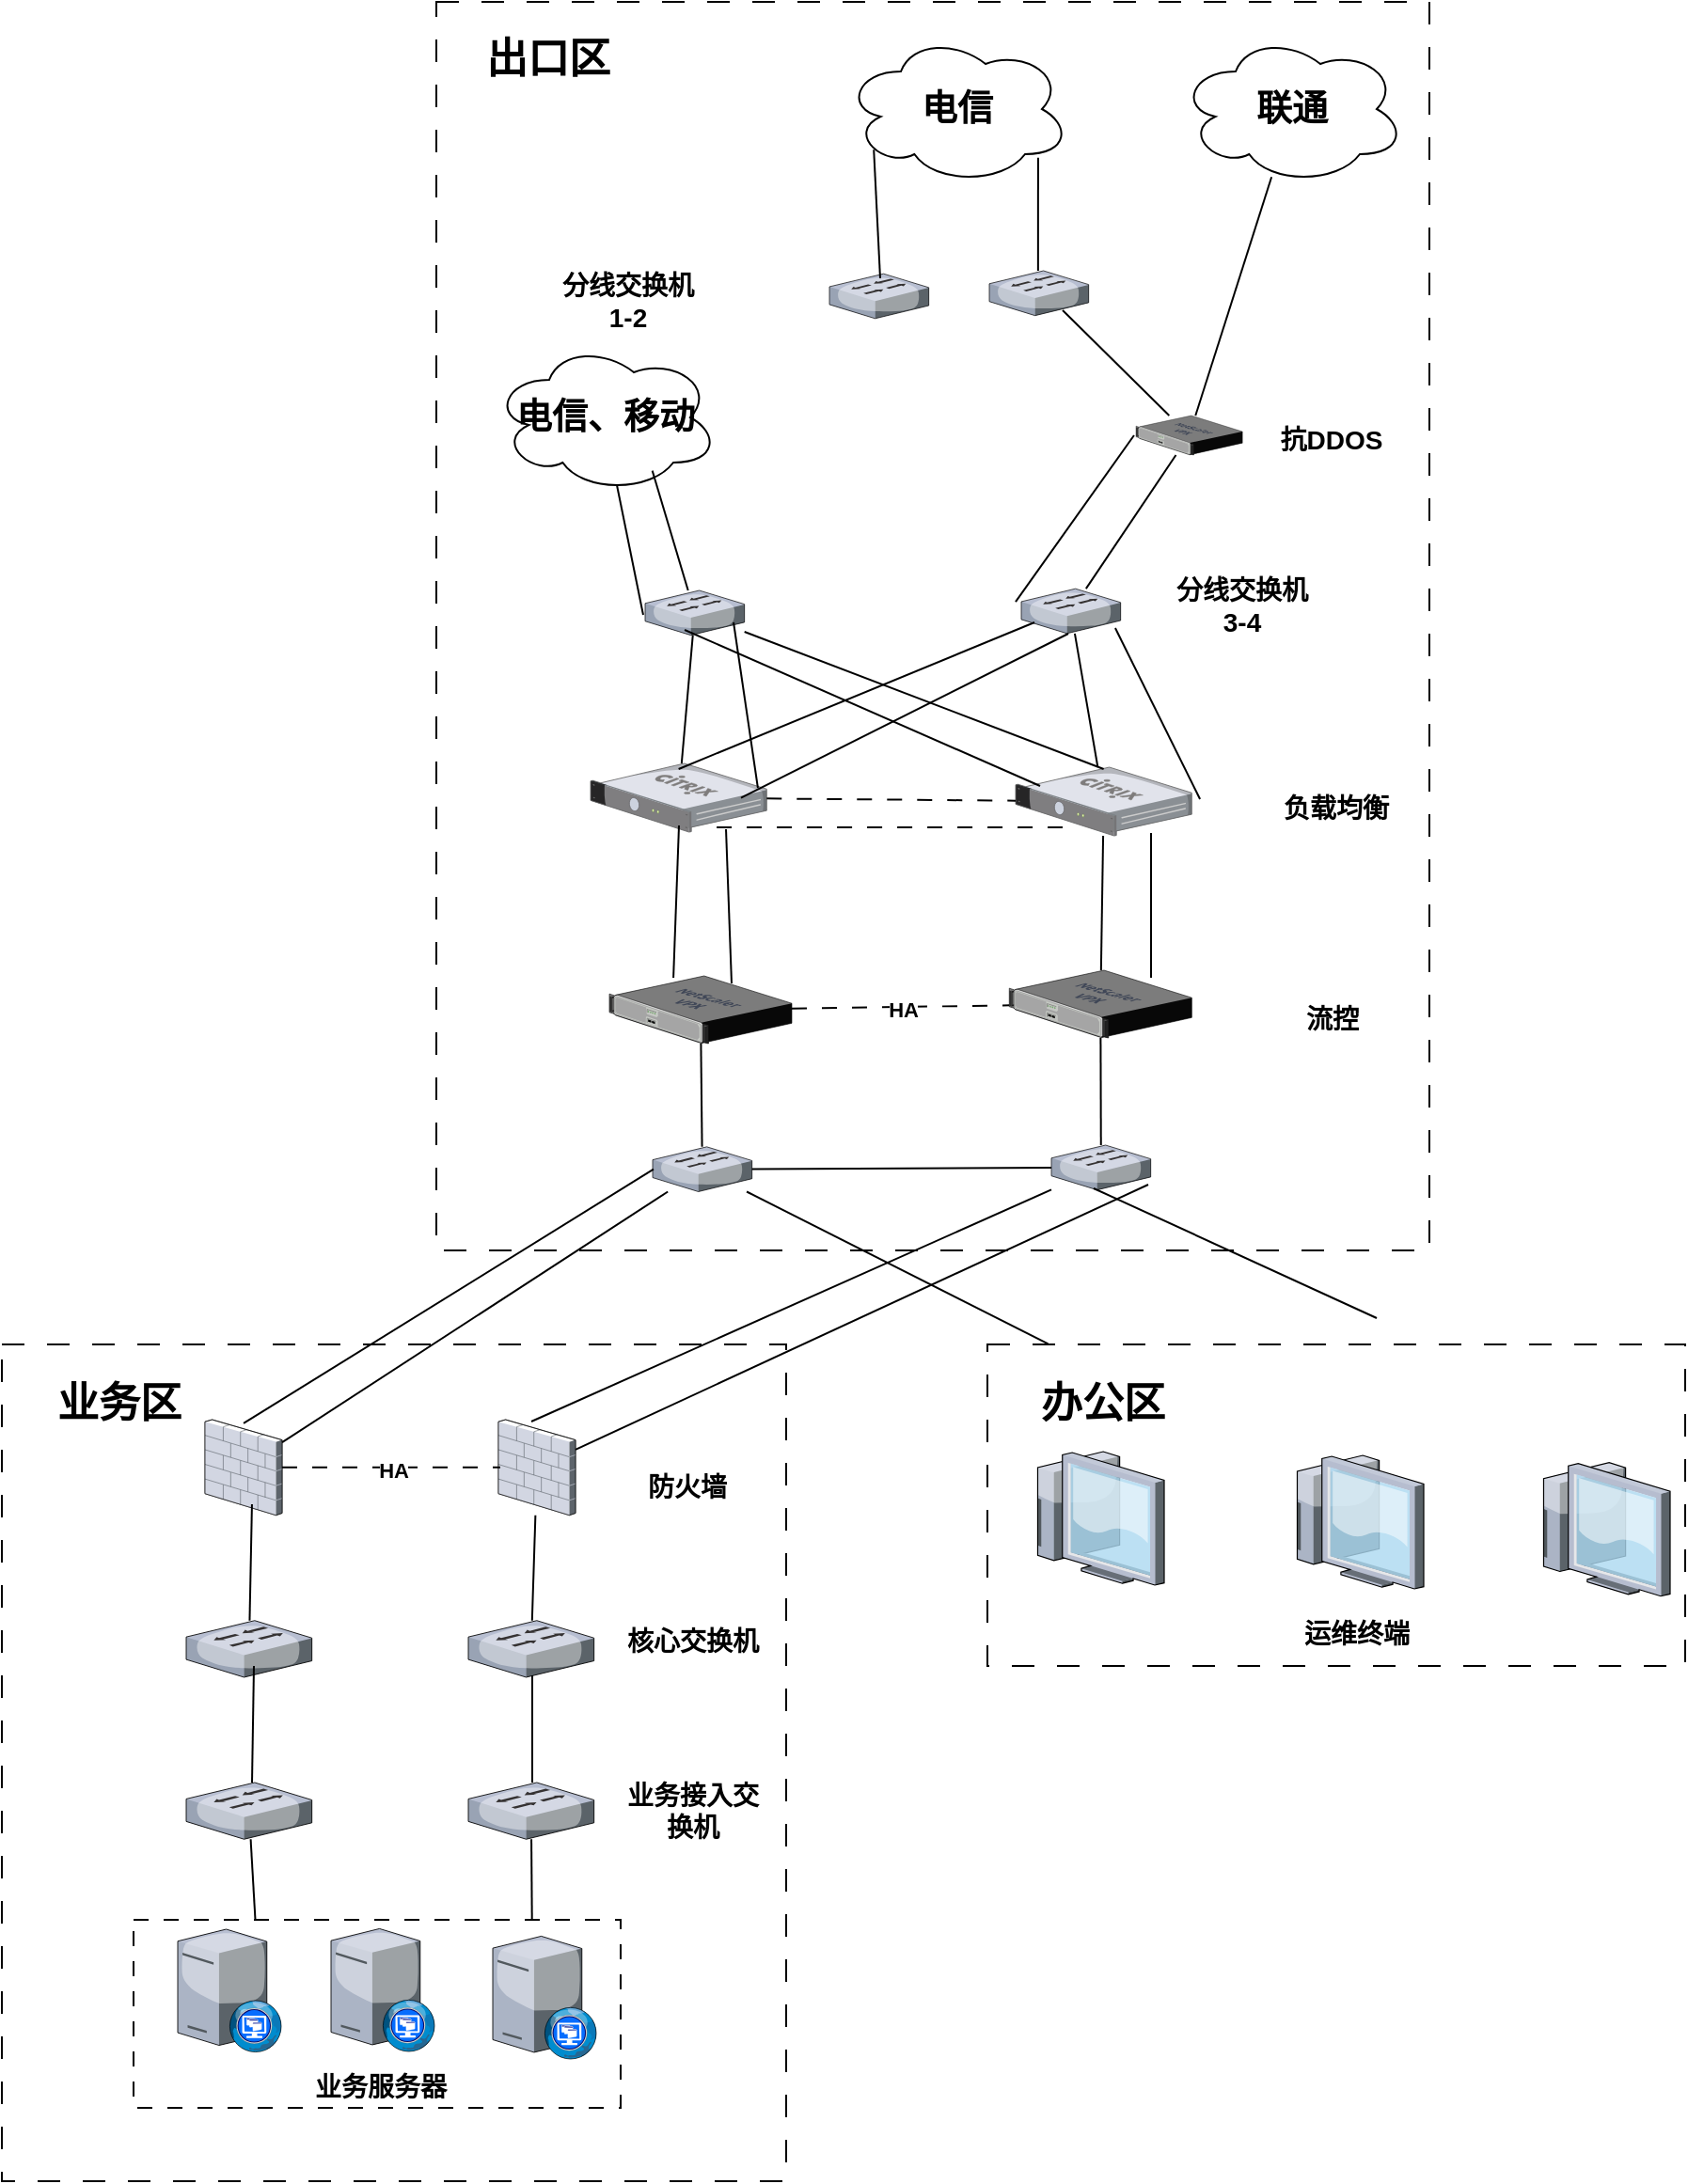 <mxfile version="28.0.4">
  <diagram name="Page-1" id="e3a06f82-3646-2815-327d-82caf3d4e204">
    <mxGraphModel dx="1613" dy="1128" grid="0" gridSize="10" guides="1" tooltips="1" connect="1" arrows="1" fold="1" page="0" pageScale="1.5" pageWidth="1169" pageHeight="826" background="none" math="0" shadow="0">
      <root>
        <mxCell id="0" style=";html=1;" />
        <mxCell id="1" style=";html=1;" parent="0" />
        <mxCell id="bEVLGVk0sEsjDWefFA6z-3" value="" style="rounded=0;whiteSpace=wrap;html=1;dashed=1;dashPattern=12 12;align=left;" parent="1" vertex="1">
          <mxGeometry x="207" y="-178" width="528" height="664" as="geometry" />
        </mxCell>
        <mxCell id="bEVLGVk0sEsjDWefFA6z-4" value="&lt;b&gt;&lt;font style=&quot;font-size: 19px;&quot;&gt;电信、移动&lt;/font&gt;&lt;/b&gt;" style="ellipse;shape=cloud;whiteSpace=wrap;html=1;" parent="1" vertex="1">
          <mxGeometry x="237" y="3" width="120" height="80" as="geometry" />
        </mxCell>
        <mxCell id="bEVLGVk0sEsjDWefFA6z-5" value="&lt;span style=&quot;font-size: 19px;&quot;&gt;&lt;b&gt;电信&lt;/b&gt;&lt;/span&gt;" style="ellipse;shape=cloud;whiteSpace=wrap;html=1;" parent="1" vertex="1">
          <mxGeometry x="424" y="-161" width="120" height="80" as="geometry" />
        </mxCell>
        <mxCell id="bEVLGVk0sEsjDWefFA6z-7" value="&lt;span style=&quot;font-size: 19px;&quot;&gt;&lt;b&gt;联通&lt;/b&gt;&lt;/span&gt;" style="ellipse;shape=cloud;whiteSpace=wrap;html=1;" parent="1" vertex="1">
          <mxGeometry x="602" y="-161" width="120" height="80" as="geometry" />
        </mxCell>
        <mxCell id="Ool-g1Wc6Ec16AkkKsrr-4" value="&lt;b&gt;&lt;font style=&quot;font-size: 14px;&quot;&gt;分线交换机&lt;br&gt;1-2&lt;/font&gt;&lt;/b&gt;" style="text;strokeColor=none;align=center;fillColor=none;html=1;verticalAlign=middle;whiteSpace=wrap;rounded=0;" parent="1" vertex="1">
          <mxGeometry x="262" y="-47" width="94" height="56" as="geometry" />
        </mxCell>
        <mxCell id="Ool-g1Wc6Ec16AkkKsrr-5" value="" style="verticalLabelPosition=bottom;sketch=0;aspect=fixed;html=1;verticalAlign=top;strokeColor=none;align=center;outlineConnect=0;shape=mxgraph.citrix.switch;" parent="1" vertex="1">
          <mxGeometry x="416" y="-33.41" width="52.83" height="23.83" as="geometry" />
        </mxCell>
        <mxCell id="Ool-g1Wc6Ec16AkkKsrr-9" value="" style="verticalLabelPosition=bottom;sketch=0;aspect=fixed;html=1;verticalAlign=top;strokeColor=none;align=center;outlineConnect=0;shape=mxgraph.citrix.switch;" parent="1" vertex="1">
          <mxGeometry x="501" y="-35" width="52.83" height="23.83" as="geometry" />
        </mxCell>
        <mxCell id="Ool-g1Wc6Ec16AkkKsrr-10" value="" style="endArrow=none;html=1;rounded=0;entryX=0.13;entryY=0.77;entryDx=0;entryDy=0;entryPerimeter=0;" parent="1" target="bEVLGVk0sEsjDWefFA6z-5" edge="1">
          <mxGeometry width="50" height="50" relative="1" as="geometry">
            <mxPoint x="443" y="-31" as="sourcePoint" />
            <mxPoint x="443" y="-92" as="targetPoint" />
          </mxGeometry>
        </mxCell>
        <mxCell id="Ool-g1Wc6Ec16AkkKsrr-11" value="" style="endArrow=none;html=1;rounded=0;entryX=0.858;entryY=0.823;entryDx=0;entryDy=0;entryPerimeter=0;" parent="1" target="bEVLGVk0sEsjDWefFA6z-5" edge="1">
          <mxGeometry width="50" height="50" relative="1" as="geometry">
            <mxPoint x="526.94" y="-35" as="sourcePoint" />
            <mxPoint x="527" y="-91" as="targetPoint" />
          </mxGeometry>
        </mxCell>
        <mxCell id="Ool-g1Wc6Ec16AkkKsrr-13" value="" style="endArrow=none;html=1;rounded=0;entryX=0.738;entryY=0.881;entryDx=0;entryDy=0;entryPerimeter=0;" parent="1" source="Ool-g1Wc6Ec16AkkKsrr-14" target="Ool-g1Wc6Ec16AkkKsrr-9" edge="1">
          <mxGeometry width="50" height="50" relative="1" as="geometry">
            <mxPoint x="606" y="28" as="sourcePoint" />
            <mxPoint x="634.06" y="-3" as="targetPoint" />
          </mxGeometry>
        </mxCell>
        <mxCell id="Ool-g1Wc6Ec16AkkKsrr-14" value="" style="verticalLabelPosition=bottom;sketch=0;aspect=fixed;html=1;verticalAlign=top;strokeColor=none;align=center;outlineConnect=0;shape=mxgraph.citrix.netscaler_vpx;" parent="1" vertex="1">
          <mxGeometry x="579" y="42" width="56.58" height="21" as="geometry" />
        </mxCell>
        <mxCell id="Ool-g1Wc6Ec16AkkKsrr-15" value="" style="endArrow=none;html=1;rounded=0;entryX=0.409;entryY=0.952;entryDx=0;entryDy=0;entryPerimeter=0;" parent="1" source="Ool-g1Wc6Ec16AkkKsrr-14" target="bEVLGVk0sEsjDWefFA6z-7" edge="1">
          <mxGeometry width="50" height="50" relative="1" as="geometry">
            <mxPoint x="686" y="29" as="sourcePoint" />
            <mxPoint x="631" y="-8" as="targetPoint" />
          </mxGeometry>
        </mxCell>
        <mxCell id="Ool-g1Wc6Ec16AkkKsrr-16" value="&lt;b&gt;&lt;font style=&quot;font-size: 14px;&quot;&gt;抗DDOS&lt;/font&gt;&lt;/b&gt;" style="text;strokeColor=none;align=center;fillColor=none;html=1;verticalAlign=middle;whiteSpace=wrap;rounded=0;" parent="1" vertex="1">
          <mxGeometry x="653" y="39.99" width="60" height="30" as="geometry" />
        </mxCell>
        <mxCell id="Ool-g1Wc6Ec16AkkKsrr-17" value="" style="verticalLabelPosition=bottom;sketch=0;aspect=fixed;html=1;verticalAlign=top;strokeColor=none;align=center;outlineConnect=0;shape=mxgraph.citrix.switch;" parent="1" vertex="1">
          <mxGeometry x="518" y="134.08" width="52.83" height="23.83" as="geometry" />
        </mxCell>
        <mxCell id="Ool-g1Wc6Ec16AkkKsrr-18" value="&lt;b&gt;&lt;font style=&quot;font-size: 14px;&quot;&gt;分线交换机&lt;br&gt;3-4&lt;/font&gt;&lt;/b&gt;" style="text;strokeColor=none;align=center;fillColor=none;html=1;verticalAlign=middle;whiteSpace=wrap;rounded=0;" parent="1" vertex="1">
          <mxGeometry x="599" y="127.91" width="73" height="30" as="geometry" />
        </mxCell>
        <mxCell id="Ool-g1Wc6Ec16AkkKsrr-20" value="" style="endArrow=none;html=1;rounded=0;" parent="1" source="Ool-g1Wc6Ec16AkkKsrr-17" target="Ool-g1Wc6Ec16AkkKsrr-14" edge="1">
          <mxGeometry width="50" height="50" relative="1" as="geometry">
            <mxPoint x="560" y="189" as="sourcePoint" />
            <mxPoint x="597" y="84" as="targetPoint" />
          </mxGeometry>
        </mxCell>
        <mxCell id="Ool-g1Wc6Ec16AkkKsrr-21" value="" style="endArrow=none;html=1;rounded=0;exitX=-0.057;exitY=0.294;exitDx=0;exitDy=0;exitPerimeter=0;entryX=-0.018;entryY=0.5;entryDx=0;entryDy=0;entryPerimeter=0;" parent="1" source="Ool-g1Wc6Ec16AkkKsrr-17" target="Ool-g1Wc6Ec16AkkKsrr-14" edge="1">
          <mxGeometry width="50" height="50" relative="1" as="geometry">
            <mxPoint x="598" y="157" as="sourcePoint" />
            <mxPoint x="644" y="89" as="targetPoint" />
          </mxGeometry>
        </mxCell>
        <mxCell id="Ool-g1Wc6Ec16AkkKsrr-22" value="" style="verticalLabelPosition=bottom;sketch=0;aspect=fixed;html=1;verticalAlign=top;strokeColor=none;align=center;outlineConnect=0;shape=mxgraph.citrix.switch;" parent="1" vertex="1">
          <mxGeometry x="318" y="135" width="52.83" height="23.83" as="geometry" />
        </mxCell>
        <mxCell id="Ool-g1Wc6Ec16AkkKsrr-23" value="" style="endArrow=none;html=1;rounded=0;entryX=0.707;entryY=0.854;entryDx=0;entryDy=0;entryPerimeter=0;" parent="1" source="Ool-g1Wc6Ec16AkkKsrr-22" target="bEVLGVk0sEsjDWefFA6z-4" edge="1">
          <mxGeometry width="50" height="50" relative="1" as="geometry">
            <mxPoint x="355" y="214" as="sourcePoint" />
            <mxPoint x="403" y="143" as="targetPoint" />
          </mxGeometry>
        </mxCell>
        <mxCell id="Ool-g1Wc6Ec16AkkKsrr-24" value="" style="endArrow=none;html=1;rounded=0;entryX=0.55;entryY=0.95;entryDx=0;entryDy=0;entryPerimeter=0;exitX=-0.019;exitY=0.546;exitDx=0;exitDy=0;exitPerimeter=0;" parent="1" source="Ool-g1Wc6Ec16AkkKsrr-22" target="bEVLGVk0sEsjDWefFA6z-4" edge="1">
          <mxGeometry width="50" height="50" relative="1" as="geometry">
            <mxPoint x="308" y="146" as="sourcePoint" />
            <mxPoint x="399" y="143" as="targetPoint" />
          </mxGeometry>
        </mxCell>
        <mxCell id="Ool-g1Wc6Ec16AkkKsrr-25" value="" style="verticalLabelPosition=bottom;sketch=0;aspect=fixed;html=1;verticalAlign=top;strokeColor=none;align=center;outlineConnect=0;shape=mxgraph.citrix.netscaler_gateway;" parent="1" vertex="1">
          <mxGeometry x="289" y="227" width="93.64" height="36.52" as="geometry" />
        </mxCell>
        <mxCell id="Ool-g1Wc6Ec16AkkKsrr-27" value="" style="verticalLabelPosition=bottom;sketch=0;aspect=fixed;html=1;verticalAlign=top;strokeColor=none;align=center;outlineConnect=0;shape=mxgraph.citrix.netscaler_gateway;" parent="1" vertex="1">
          <mxGeometry x="515" y="229" width="93.64" height="36.52" as="geometry" />
        </mxCell>
        <mxCell id="Ool-g1Wc6Ec16AkkKsrr-28" value="&lt;span style=&quot;font-size: 14px;&quot;&gt;&lt;b&gt;负载均衡&lt;/b&gt;&lt;/span&gt;" style="text;strokeColor=none;align=center;fillColor=none;html=1;verticalAlign=middle;whiteSpace=wrap;rounded=0;" parent="1" vertex="1">
          <mxGeometry x="649" y="235.52" width="73" height="30" as="geometry" />
        </mxCell>
        <mxCell id="Ool-g1Wc6Ec16AkkKsrr-32" value="" style="endArrow=none;html=1;rounded=0;entryX=0.89;entryY=0.713;entryDx=0;entryDy=0;entryPerimeter=0;exitX=0.95;exitY=0.356;exitDx=0;exitDy=0;exitPerimeter=0;" parent="1" source="Ool-g1Wc6Ec16AkkKsrr-25" target="Ool-g1Wc6Ec16AkkKsrr-22" edge="1">
          <mxGeometry width="50" height="50" relative="1" as="geometry">
            <mxPoint x="370.83" y="208" as="sourcePoint" />
            <mxPoint x="351.83" y="144" as="targetPoint" />
          </mxGeometry>
        </mxCell>
        <mxCell id="Ool-g1Wc6Ec16AkkKsrr-33" value="" style="endArrow=none;html=1;rounded=0;" parent="1" source="Ool-g1Wc6Ec16AkkKsrr-25" target="Ool-g1Wc6Ec16AkkKsrr-22" edge="1">
          <mxGeometry width="50" height="50" relative="1" as="geometry">
            <mxPoint x="346.83" y="221" as="sourcePoint" />
            <mxPoint x="332.83" y="152" as="targetPoint" />
          </mxGeometry>
        </mxCell>
        <mxCell id="Ool-g1Wc6Ec16AkkKsrr-34" value="" style="endArrow=none;html=1;rounded=0;" parent="1" source="Ool-g1Wc6Ec16AkkKsrr-27" target="Ool-g1Wc6Ec16AkkKsrr-17" edge="1">
          <mxGeometry width="50" height="50" relative="1" as="geometry">
            <mxPoint x="438" y="299" as="sourcePoint" />
            <mxPoint x="425" y="211" as="targetPoint" />
          </mxGeometry>
        </mxCell>
        <mxCell id="Ool-g1Wc6Ec16AkkKsrr-35" value="" style="endArrow=none;html=1;rounded=0;entryX=0.946;entryY=0.878;entryDx=0;entryDy=0;entryPerimeter=0;exitX=1.047;exitY=0.465;exitDx=0;exitDy=0;exitPerimeter=0;" parent="1" source="Ool-g1Wc6Ec16AkkKsrr-27" target="Ool-g1Wc6Ec16AkkKsrr-17" edge="1">
          <mxGeometry width="50" height="50" relative="1" as="geometry">
            <mxPoint x="377" y="272" as="sourcePoint" />
            <mxPoint x="364" y="184" as="targetPoint" />
          </mxGeometry>
        </mxCell>
        <mxCell id="Ool-g1Wc6Ec16AkkKsrr-37" value="" style="verticalLabelPosition=bottom;sketch=0;aspect=fixed;html=1;verticalAlign=top;strokeColor=none;align=center;outlineConnect=0;shape=mxgraph.citrix.netscaler_vpx;" parent="1" vertex="1">
          <mxGeometry x="299" y="340" width="97" height="36" as="geometry" />
        </mxCell>
        <mxCell id="Ool-g1Wc6Ec16AkkKsrr-38" value="" style="verticalLabelPosition=bottom;sketch=0;aspect=fixed;html=1;verticalAlign=top;strokeColor=none;align=center;outlineConnect=0;shape=mxgraph.citrix.netscaler_vpx;" parent="1" vertex="1">
          <mxGeometry x="511.64" y="337" width="97" height="36" as="geometry" />
        </mxCell>
        <mxCell id="Ool-g1Wc6Ec16AkkKsrr-42" value="" style="endArrow=none;html=1;rounded=0;exitX=0.67;exitY=0.111;exitDx=0;exitDy=0;exitPerimeter=0;entryX=0.769;entryY=0.958;entryDx=0;entryDy=0;entryPerimeter=0;" parent="1" source="Ool-g1Wc6Ec16AkkKsrr-37" target="Ool-g1Wc6Ec16AkkKsrr-25" edge="1">
          <mxGeometry width="50" height="50" relative="1" as="geometry">
            <mxPoint x="368" y="344" as="sourcePoint" />
            <mxPoint x="355" y="256" as="targetPoint" />
          </mxGeometry>
        </mxCell>
        <mxCell id="Ool-g1Wc6Ec16AkkKsrr-43" value="" style="endArrow=none;html=1;rounded=0;exitX=0.351;exitY=0.028;exitDx=0;exitDy=0;exitPerimeter=0;entryX=0.502;entryY=0.904;entryDx=0;entryDy=0;entryPerimeter=0;" parent="1" source="Ool-g1Wc6Ec16AkkKsrr-37" target="Ool-g1Wc6Ec16AkkKsrr-25" edge="1">
          <mxGeometry width="50" height="50" relative="1" as="geometry">
            <mxPoint x="327" y="331" as="sourcePoint" />
            <mxPoint x="333" y="263" as="targetPoint" />
          </mxGeometry>
        </mxCell>
        <mxCell id="Ool-g1Wc6Ec16AkkKsrr-47" value="" style="endArrow=none;html=1;rounded=0;entryX=0.769;entryY=0.958;entryDx=0;entryDy=0;entryPerimeter=0;exitX=0.777;exitY=0.111;exitDx=0;exitDy=0;exitPerimeter=0;" parent="1" source="Ool-g1Wc6Ec16AkkKsrr-38" target="Ool-g1Wc6Ec16AkkKsrr-27" edge="1">
          <mxGeometry width="50" height="50" relative="1" as="geometry">
            <mxPoint x="554" y="393" as="sourcePoint" />
            <mxPoint x="563" y="307" as="targetPoint" />
          </mxGeometry>
        </mxCell>
        <mxCell id="Ool-g1Wc6Ec16AkkKsrr-48" value="" style="endArrow=none;html=1;rounded=0;" parent="1" source="Ool-g1Wc6Ec16AkkKsrr-38" target="Ool-g1Wc6Ec16AkkKsrr-27" edge="1">
          <mxGeometry width="50" height="50" relative="1" as="geometry">
            <mxPoint x="523" y="390" as="sourcePoint" />
            <mxPoint x="526" y="309" as="targetPoint" />
          </mxGeometry>
        </mxCell>
        <mxCell id="Ool-g1Wc6Ec16AkkKsrr-49" value="&lt;span style=&quot;font-size: 14px;&quot;&gt;&lt;b&gt;流控&lt;/b&gt;&lt;/span&gt;" style="text;strokeColor=none;align=center;fillColor=none;html=1;verticalAlign=middle;whiteSpace=wrap;rounded=0;" parent="1" vertex="1">
          <mxGeometry x="647" y="348" width="73" height="30" as="geometry" />
        </mxCell>
        <mxCell id="Ool-g1Wc6Ec16AkkKsrr-50" value="" style="verticalLabelPosition=bottom;sketch=0;aspect=fixed;html=1;verticalAlign=top;strokeColor=none;align=center;outlineConnect=0;shape=mxgraph.citrix.switch;" parent="1" vertex="1">
          <mxGeometry x="534" y="430" width="52.83" height="23.83" as="geometry" />
        </mxCell>
        <mxCell id="Ool-g1Wc6Ec16AkkKsrr-54" value="" style="rounded=0;whiteSpace=wrap;html=1;dashed=1;dashPattern=12 12;align=left;" parent="1" vertex="1">
          <mxGeometry x="-24" y="536" width="417" height="445" as="geometry" />
        </mxCell>
        <mxCell id="Ool-g1Wc6Ec16AkkKsrr-51" value="" style="verticalLabelPosition=bottom;sketch=0;aspect=fixed;html=1;verticalAlign=top;strokeColor=none;align=center;outlineConnect=0;shape=mxgraph.citrix.switch;" parent="1" vertex="1">
          <mxGeometry x="322" y="430.92" width="52.83" height="23.83" as="geometry" />
        </mxCell>
        <mxCell id="Ool-g1Wc6Ec16AkkKsrr-52" value="" style="endArrow=none;html=1;rounded=0;" parent="1" source="Ool-g1Wc6Ec16AkkKsrr-51" target="Ool-g1Wc6Ec16AkkKsrr-37" edge="1">
          <mxGeometry width="50" height="50" relative="1" as="geometry">
            <mxPoint x="338" y="480" as="sourcePoint" />
            <mxPoint x="341" y="399" as="targetPoint" />
          </mxGeometry>
        </mxCell>
        <mxCell id="Ool-g1Wc6Ec16AkkKsrr-53" value="" style="endArrow=none;html=1;rounded=0;" parent="1" source="Ool-g1Wc6Ec16AkkKsrr-50" target="Ool-g1Wc6Ec16AkkKsrr-38" edge="1">
          <mxGeometry width="50" height="50" relative="1" as="geometry">
            <mxPoint x="528" y="462" as="sourcePoint" />
            <mxPoint x="528" y="407" as="targetPoint" />
          </mxGeometry>
        </mxCell>
        <mxCell id="Ool-g1Wc6Ec16AkkKsrr-56" value="&lt;b&gt;&lt;font style=&quot;font-size: 22px;&quot;&gt;出口区&lt;/font&gt;&lt;/b&gt;" style="text;strokeColor=none;align=center;fillColor=none;html=1;verticalAlign=middle;whiteSpace=wrap;rounded=0;" parent="1" vertex="1">
          <mxGeometry x="223" y="-164" width="87" height="34" as="geometry" />
        </mxCell>
        <mxCell id="Ool-g1Wc6Ec16AkkKsrr-58" value="" style="endArrow=none;html=1;rounded=0;exitX=0.5;exitY=0.082;exitDx=0;exitDy=0;exitPerimeter=0;entryX=0.133;entryY=0.752;entryDx=0;entryDy=0;entryPerimeter=0;" parent="1" source="Ool-g1Wc6Ec16AkkKsrr-25" target="Ool-g1Wc6Ec16AkkKsrr-17" edge="1">
          <mxGeometry width="50" height="50" relative="1" as="geometry">
            <mxPoint x="474" y="293" as="sourcePoint" />
            <mxPoint x="537" y="205" as="targetPoint" />
          </mxGeometry>
        </mxCell>
        <mxCell id="Ool-g1Wc6Ec16AkkKsrr-59" value="" style="endArrow=none;html=1;rounded=0;entryX=0.473;entryY=1.004;entryDx=0;entryDy=0;entryPerimeter=0;exitX=0.854;exitY=0.5;exitDx=0;exitDy=0;exitPerimeter=0;" parent="1" source="Ool-g1Wc6Ec16AkkKsrr-25" target="Ool-g1Wc6Ec16AkkKsrr-17" edge="1">
          <mxGeometry width="50" height="50" relative="1" as="geometry">
            <mxPoint x="412" y="340" as="sourcePoint" />
            <mxPoint x="557" y="271" as="targetPoint" />
          </mxGeometry>
        </mxCell>
        <mxCell id="Ool-g1Wc6Ec16AkkKsrr-60" value="" style="endArrow=none;html=1;rounded=0;exitX=0.5;exitY=0.027;exitDx=0;exitDy=0;exitPerimeter=0;" parent="1" source="Ool-g1Wc6Ec16AkkKsrr-27" target="Ool-g1Wc6Ec16AkkKsrr-22" edge="1">
          <mxGeometry width="50" height="50" relative="1" as="geometry">
            <mxPoint x="461" y="271" as="sourcePoint" />
            <mxPoint x="650" y="193" as="targetPoint" />
          </mxGeometry>
        </mxCell>
        <mxCell id="Ool-g1Wc6Ec16AkkKsrr-61" value="" style="endArrow=none;html=1;rounded=0;entryX=0.398;entryY=0.881;entryDx=0;entryDy=0;entryPerimeter=0;exitX=0.139;exitY=0.274;exitDx=0;exitDy=0;exitPerimeter=0;" parent="1" source="Ool-g1Wc6Ec16AkkKsrr-27" target="Ool-g1Wc6Ec16AkkKsrr-22" edge="1">
          <mxGeometry width="50" height="50" relative="1" as="geometry">
            <mxPoint x="494" y="286" as="sourcePoint" />
            <mxPoint x="668" y="199" as="targetPoint" />
          </mxGeometry>
        </mxCell>
        <mxCell id="Ool-g1Wc6Ec16AkkKsrr-62" value="" style="endArrow=none;dashed=1;html=1;dashPattern=8 8;strokeWidth=1;rounded=0;exitX=0.716;exitY=0.931;exitDx=0;exitDy=0;exitPerimeter=0;entryX=0.267;entryY=0.876;entryDx=0;entryDy=0;entryPerimeter=0;" parent="1" edge="1" target="Ool-g1Wc6Ec16AkkKsrr-27" source="Ool-g1Wc6Ec16AkkKsrr-25">
          <mxGeometry width="50" height="50" relative="1" as="geometry">
            <mxPoint x="370.83" y="251.473" as="sourcePoint" />
            <mxPoint x="530" y="247.94" as="targetPoint" />
          </mxGeometry>
        </mxCell>
        <mxCell id="Ool-g1Wc6Ec16AkkKsrr-63" value="" style="endArrow=none;dashed=1;html=1;dashPattern=8 8;strokeWidth=1;rounded=0;" parent="1" source="Ool-g1Wc6Ec16AkkKsrr-25" target="Ool-g1Wc6Ec16AkkKsrr-27" edge="1">
          <mxGeometry width="50" height="50" relative="1" as="geometry">
            <mxPoint x="370.83" y="243.733" as="sourcePoint" />
            <mxPoint x="518" y="243.057" as="targetPoint" />
          </mxGeometry>
        </mxCell>
        <mxCell id="Ool-g1Wc6Ec16AkkKsrr-64" value="" style="endArrow=none;dashed=1;html=1;dashPattern=8 8;strokeWidth=1;rounded=0;" parent="1" source="Ool-g1Wc6Ec16AkkKsrr-37" target="Ool-g1Wc6Ec16AkkKsrr-38" edge="1">
          <mxGeometry width="50" height="50" relative="1" as="geometry">
            <mxPoint x="396" y="355.33" as="sourcePoint" />
            <mxPoint x="543" y="354.33" as="targetPoint" />
          </mxGeometry>
        </mxCell>
        <mxCell id="Ool-g1Wc6Ec16AkkKsrr-65" value="&lt;b&gt;HA&lt;/b&gt;" style="edgeLabel;html=1;align=center;verticalAlign=middle;resizable=0;points=[];" parent="Ool-g1Wc6Ec16AkkKsrr-64" vertex="1" connectable="0">
          <mxGeometry x="0.001" y="-1" relative="1" as="geometry">
            <mxPoint x="1" as="offset" />
          </mxGeometry>
        </mxCell>
        <mxCell id="Ool-g1Wc6Ec16AkkKsrr-68" value="" style="endArrow=none;html=1;rounded=0;" parent="1" source="Ool-g1Wc6Ec16AkkKsrr-51" target="Ool-g1Wc6Ec16AkkKsrr-50" edge="1">
          <mxGeometry width="50" height="50" relative="1" as="geometry">
            <mxPoint x="422" y="514" as="sourcePoint" />
            <mxPoint x="596" y="427" as="targetPoint" />
          </mxGeometry>
        </mxCell>
        <mxCell id="Ool-g1Wc6Ec16AkkKsrr-69" value="" style="verticalLabelPosition=bottom;sketch=0;aspect=fixed;html=1;verticalAlign=top;strokeColor=none;align=center;outlineConnect=0;shape=mxgraph.citrix.switch;" parent="1" vertex="1">
          <mxGeometry x="74" y="682.86" width="66.83" height="30.14" as="geometry" />
        </mxCell>
        <mxCell id="Ool-g1Wc6Ec16AkkKsrr-70" value="" style="verticalLabelPosition=bottom;sketch=0;aspect=fixed;html=1;verticalAlign=top;strokeColor=none;align=center;outlineConnect=0;shape=mxgraph.citrix.switch;" parent="1" vertex="1">
          <mxGeometry x="224" y="682.86" width="66.83" height="30.14" as="geometry" />
        </mxCell>
        <mxCell id="Ool-g1Wc6Ec16AkkKsrr-71" value="" style="verticalLabelPosition=bottom;sketch=0;aspect=fixed;html=1;verticalAlign=top;strokeColor=none;align=center;outlineConnect=0;shape=mxgraph.citrix.switch;" parent="1" vertex="1">
          <mxGeometry x="74" y="769" width="66.83" height="30.14" as="geometry" />
        </mxCell>
        <mxCell id="Ool-g1Wc6Ec16AkkKsrr-72" value="" style="verticalLabelPosition=bottom;sketch=0;aspect=fixed;html=1;verticalAlign=top;strokeColor=none;align=center;outlineConnect=0;shape=mxgraph.citrix.switch;" parent="1" vertex="1">
          <mxGeometry x="224" y="769" width="66.83" height="30.14" as="geometry" />
        </mxCell>
        <mxCell id="Ool-g1Wc6Ec16AkkKsrr-73" value="" style="verticalLabelPosition=bottom;sketch=0;aspect=fixed;html=1;verticalAlign=top;strokeColor=none;align=center;outlineConnect=0;shape=mxgraph.citrix.desktop_web;" parent="1" vertex="1">
          <mxGeometry x="69.5" y="847" width="55.5" height="65.29" as="geometry" />
        </mxCell>
        <mxCell id="Ool-g1Wc6Ec16AkkKsrr-74" value="" style="verticalLabelPosition=bottom;sketch=0;aspect=fixed;html=1;verticalAlign=top;strokeColor=none;align=center;outlineConnect=0;shape=mxgraph.citrix.firewall;" parent="1" vertex="1">
          <mxGeometry x="84" y="576" width="41" height="50.84" as="geometry" />
        </mxCell>
        <mxCell id="Ool-g1Wc6Ec16AkkKsrr-75" value="" style="verticalLabelPosition=bottom;sketch=0;aspect=fixed;html=1;verticalAlign=top;strokeColor=none;align=center;outlineConnect=0;shape=mxgraph.citrix.firewall;" parent="1" vertex="1">
          <mxGeometry x="240" y="576" width="41" height="50.84" as="geometry" />
        </mxCell>
        <mxCell id="Ool-g1Wc6Ec16AkkKsrr-76" value="" style="endArrow=none;dashed=1;html=1;dashPattern=8 8;strokeWidth=1;rounded=0;entryX=0.024;entryY=0.5;entryDx=0;entryDy=0;entryPerimeter=0;" parent="1" source="Ool-g1Wc6Ec16AkkKsrr-74" target="Ool-g1Wc6Ec16AkkKsrr-75" edge="1">
          <mxGeometry width="50" height="50" relative="1" as="geometry">
            <mxPoint x="118" y="608" as="sourcePoint" />
            <mxPoint x="234" y="607" as="targetPoint" />
          </mxGeometry>
        </mxCell>
        <mxCell id="Ool-g1Wc6Ec16AkkKsrr-77" value="&lt;b&gt;HA&lt;/b&gt;" style="edgeLabel;html=1;align=center;verticalAlign=middle;resizable=0;points=[];" parent="Ool-g1Wc6Ec16AkkKsrr-76" vertex="1" connectable="0">
          <mxGeometry x="0.001" y="-1" relative="1" as="geometry">
            <mxPoint x="1" as="offset" />
          </mxGeometry>
        </mxCell>
        <mxCell id="Ool-g1Wc6Ec16AkkKsrr-78" value="" style="endArrow=none;html=1;rounded=0;" parent="1" source="Ool-g1Wc6Ec16AkkKsrr-70" target="Ool-g1Wc6Ec16AkkKsrr-75" edge="1">
          <mxGeometry width="50" height="50" relative="1" as="geometry">
            <mxPoint x="245" y="710" as="sourcePoint" />
            <mxPoint x="245" y="653" as="targetPoint" />
          </mxGeometry>
        </mxCell>
        <mxCell id="Ool-g1Wc6Ec16AkkKsrr-80" value="" style="endArrow=none;html=1;rounded=0;entryX=0.609;entryY=0.886;entryDx=0;entryDy=0;entryPerimeter=0;" parent="1" source="Ool-g1Wc6Ec16AkkKsrr-69" target="Ool-g1Wc6Ec16AkkKsrr-74" edge="1">
          <mxGeometry width="50" height="50" relative="1" as="geometry">
            <mxPoint x="107" y="704" as="sourcePoint" />
            <mxPoint x="105" y="648" as="targetPoint" />
          </mxGeometry>
        </mxCell>
        <mxCell id="Ool-g1Wc6Ec16AkkKsrr-84" value="" style="endArrow=none;html=1;rounded=0;entryX=0.409;entryY=0.976;entryDx=0;entryDy=0;entryPerimeter=0;" parent="1" edge="1">
          <mxGeometry width="50" height="50" relative="1" as="geometry">
            <mxPoint x="258" y="769" as="sourcePoint" />
            <mxPoint x="258" y="712" as="targetPoint" />
          </mxGeometry>
        </mxCell>
        <mxCell id="Ool-g1Wc6Ec16AkkKsrr-85" value="" style="endArrow=none;html=1;rounded=0;entryX=0.609;entryY=0.886;entryDx=0;entryDy=0;entryPerimeter=0;" parent="1" edge="1">
          <mxGeometry width="50" height="50" relative="1" as="geometry">
            <mxPoint x="109" y="769" as="sourcePoint" />
            <mxPoint x="110" y="707" as="targetPoint" />
          </mxGeometry>
        </mxCell>
        <mxCell id="Ool-g1Wc6Ec16AkkKsrr-86" value="" style="verticalLabelPosition=bottom;sketch=0;aspect=fixed;html=1;verticalAlign=top;strokeColor=none;align=center;outlineConnect=0;shape=mxgraph.citrix.desktop_web;" parent="1" vertex="1">
          <mxGeometry x="151" y="846.71" width="55.5" height="65.29" as="geometry" />
        </mxCell>
        <mxCell id="Ool-g1Wc6Ec16AkkKsrr-87" value="" style="verticalLabelPosition=bottom;sketch=0;aspect=fixed;html=1;verticalAlign=top;strokeColor=none;align=center;outlineConnect=0;shape=mxgraph.citrix.desktop_web;" parent="1" vertex="1">
          <mxGeometry x="237" y="850.71" width="55.5" height="65.29" as="geometry" />
        </mxCell>
        <mxCell id="Ool-g1Wc6Ec16AkkKsrr-88" value="&lt;span style=&quot;font-size: 14px;&quot;&gt;&lt;b&gt;业务服务器&lt;/b&gt;&lt;/span&gt;" style="text;strokeColor=none;align=center;fillColor=none;html=1;verticalAlign=middle;whiteSpace=wrap;rounded=0;" parent="1" vertex="1">
          <mxGeometry x="140.83" y="916" width="73" height="30" as="geometry" />
        </mxCell>
        <mxCell id="Ool-g1Wc6Ec16AkkKsrr-90" value="" style="endArrow=none;html=1;rounded=0;entryX=0.009;entryY=0.5;entryDx=0;entryDy=0;entryPerimeter=0;exitX=0.5;exitY=0.039;exitDx=0;exitDy=0;exitPerimeter=0;" parent="1" source="Ool-g1Wc6Ec16AkkKsrr-74" target="Ool-g1Wc6Ec16AkkKsrr-51" edge="1">
          <mxGeometry width="50" height="50" relative="1" as="geometry">
            <mxPoint x="126" y="647" as="sourcePoint" />
            <mxPoint x="127" y="585" as="targetPoint" />
          </mxGeometry>
        </mxCell>
        <mxCell id="Ool-g1Wc6Ec16AkkKsrr-92" value="" style="rounded=0;whiteSpace=wrap;html=1;fillColor=none;dashed=1;dashPattern=8 8;" parent="1" vertex="1">
          <mxGeometry x="46" y="842" width="259" height="100" as="geometry" />
        </mxCell>
        <mxCell id="Ool-g1Wc6Ec16AkkKsrr-95" value="" style="endArrow=none;html=1;rounded=0;exitX=0.818;exitY=0.003;exitDx=0;exitDy=0;exitPerimeter=0;" parent="1" source="Ool-g1Wc6Ec16AkkKsrr-92" target="Ool-g1Wc6Ec16AkkKsrr-72" edge="1">
          <mxGeometry width="50" height="50" relative="1" as="geometry">
            <mxPoint x="318" y="863" as="sourcePoint" />
            <mxPoint x="318" y="806" as="targetPoint" />
          </mxGeometry>
        </mxCell>
        <mxCell id="Ool-g1Wc6Ec16AkkKsrr-96" value="" style="endArrow=none;html=1;rounded=0;exitX=0.25;exitY=0;exitDx=0;exitDy=0;" parent="1" source="Ool-g1Wc6Ec16AkkKsrr-92" target="Ool-g1Wc6Ec16AkkKsrr-71" edge="1">
          <mxGeometry width="50" height="50" relative="1" as="geometry">
            <mxPoint x="169" y="863" as="sourcePoint" />
            <mxPoint x="170" y="801" as="targetPoint" />
          </mxGeometry>
        </mxCell>
        <mxCell id="Ool-g1Wc6Ec16AkkKsrr-97" value="" style="endArrow=none;html=1;rounded=0;" parent="1" source="Ool-g1Wc6Ec16AkkKsrr-74" target="Ool-g1Wc6Ec16AkkKsrr-51" edge="1">
          <mxGeometry width="50" height="50" relative="1" as="geometry">
            <mxPoint x="249" y="629" as="sourcePoint" />
            <mxPoint x="454" y="496" as="targetPoint" />
          </mxGeometry>
        </mxCell>
        <mxCell id="Ool-g1Wc6Ec16AkkKsrr-98" value="" style="endArrow=none;html=1;rounded=0;entryX=0.975;entryY=0.881;entryDx=0;entryDy=0;entryPerimeter=0;" parent="1" source="Ool-g1Wc6Ec16AkkKsrr-75" target="Ool-g1Wc6Ec16AkkKsrr-50" edge="1">
          <mxGeometry width="50" height="50" relative="1" as="geometry">
            <mxPoint x="251" y="646" as="sourcePoint" />
            <mxPoint x="468" y="511" as="targetPoint" />
          </mxGeometry>
        </mxCell>
        <mxCell id="Ool-g1Wc6Ec16AkkKsrr-99" value="" style="endArrow=none;html=1;rounded=0;exitX=0.427;exitY=0.02;exitDx=0;exitDy=0;exitPerimeter=0;" parent="1" source="Ool-g1Wc6Ec16AkkKsrr-75" target="Ool-g1Wc6Ec16AkkKsrr-50" edge="1">
          <mxGeometry width="50" height="50" relative="1" as="geometry">
            <mxPoint x="271" y="656" as="sourcePoint" />
            <mxPoint x="476" y="523" as="targetPoint" />
          </mxGeometry>
        </mxCell>
        <mxCell id="Ool-g1Wc6Ec16AkkKsrr-101" value="&lt;span style=&quot;font-size: 14px;&quot;&gt;&lt;b&gt;防火墙&lt;/b&gt;&lt;/span&gt;" style="text;strokeColor=none;align=center;fillColor=none;html=1;verticalAlign=middle;whiteSpace=wrap;rounded=0;" parent="1" vertex="1">
          <mxGeometry x="304" y="596.84" width="73" height="30" as="geometry" />
        </mxCell>
        <mxCell id="Ool-g1Wc6Ec16AkkKsrr-102" value="&lt;span style=&quot;font-size: 14px;&quot;&gt;&lt;b&gt;核心交换机&lt;/b&gt;&lt;/span&gt;" style="text;strokeColor=none;align=center;fillColor=none;html=1;verticalAlign=middle;whiteSpace=wrap;rounded=0;" parent="1" vertex="1">
          <mxGeometry x="307" y="678.5" width="73" height="30" as="geometry" />
        </mxCell>
        <mxCell id="Ool-g1Wc6Ec16AkkKsrr-103" value="&lt;span style=&quot;font-size: 14px;&quot;&gt;&lt;b&gt;业务接入交换机&lt;/b&gt;&lt;/span&gt;" style="text;strokeColor=none;align=center;fillColor=none;html=1;verticalAlign=middle;whiteSpace=wrap;rounded=0;" parent="1" vertex="1">
          <mxGeometry x="307" y="769.14" width="73" height="30" as="geometry" />
        </mxCell>
        <mxCell id="Ool-g1Wc6Ec16AkkKsrr-104" value="&lt;b&gt;&lt;font style=&quot;font-size: 22px;&quot;&gt;业务区&lt;/font&gt;&lt;/b&gt;" style="text;strokeColor=none;align=center;fillColor=none;html=1;verticalAlign=middle;whiteSpace=wrap;rounded=0;" parent="1" vertex="1">
          <mxGeometry x="-5" y="551" width="87" height="34" as="geometry" />
        </mxCell>
        <mxCell id="Ool-g1Wc6Ec16AkkKsrr-105" value="" style="rounded=0;whiteSpace=wrap;html=1;dashed=1;dashPattern=12 12;align=left;" parent="1" vertex="1">
          <mxGeometry x="500" y="536" width="371" height="171" as="geometry" />
        </mxCell>
        <mxCell id="Ool-g1Wc6Ec16AkkKsrr-106" value="&lt;b&gt;&lt;font style=&quot;font-size: 22px;&quot;&gt;办公区&lt;/font&gt;&lt;/b&gt;" style="text;strokeColor=none;align=center;fillColor=none;html=1;verticalAlign=middle;whiteSpace=wrap;rounded=0;" parent="1" vertex="1">
          <mxGeometry x="518" y="551" width="87" height="34" as="geometry" />
        </mxCell>
        <mxCell id="Ool-g1Wc6Ec16AkkKsrr-107" value="" style="verticalLabelPosition=bottom;sketch=0;aspect=fixed;html=1;verticalAlign=top;strokeColor=none;align=center;outlineConnect=0;shape=mxgraph.citrix.thin_client;" parent="1" vertex="1">
          <mxGeometry x="523" y="593" width="71" height="71" as="geometry" />
        </mxCell>
        <mxCell id="Ool-g1Wc6Ec16AkkKsrr-108" value="" style="verticalLabelPosition=bottom;sketch=0;aspect=fixed;html=1;verticalAlign=top;strokeColor=none;align=center;outlineConnect=0;shape=mxgraph.citrix.thin_client;" parent="1" vertex="1">
          <mxGeometry x="661" y="595" width="71" height="71" as="geometry" />
        </mxCell>
        <mxCell id="Ool-g1Wc6Ec16AkkKsrr-109" value="" style="verticalLabelPosition=bottom;sketch=0;aspect=fixed;html=1;verticalAlign=top;strokeColor=none;align=center;outlineConnect=0;shape=mxgraph.citrix.thin_client;" parent="1" vertex="1">
          <mxGeometry x="792" y="598.86" width="71" height="71" as="geometry" />
        </mxCell>
        <mxCell id="Ool-g1Wc6Ec16AkkKsrr-110" value="&lt;span style=&quot;font-size: 14px;&quot;&gt;&lt;b&gt;运维终端&lt;/b&gt;&lt;/span&gt;" style="text;strokeColor=none;align=center;fillColor=none;html=1;verticalAlign=middle;whiteSpace=wrap;rounded=0;" parent="1" vertex="1">
          <mxGeometry x="660" y="675" width="73" height="30" as="geometry" />
        </mxCell>
        <mxCell id="Ool-g1Wc6Ec16AkkKsrr-111" value="" style="endArrow=none;html=1;rounded=0;exitX=0.087;exitY=-0.002;exitDx=0;exitDy=0;exitPerimeter=0;" parent="1" source="Ool-g1Wc6Ec16AkkKsrr-105" target="Ool-g1Wc6Ec16AkkKsrr-51" edge="1">
          <mxGeometry width="50" height="50" relative="1" as="geometry">
            <mxPoint x="271" y="621" as="sourcePoint" />
            <mxPoint x="476" y="488" as="targetPoint" />
          </mxGeometry>
        </mxCell>
        <mxCell id="Ool-g1Wc6Ec16AkkKsrr-112" value="" style="endArrow=none;html=1;rounded=0;entryX=0.426;entryY=0.965;entryDx=0;entryDy=0;entryPerimeter=0;" parent="1" target="Ool-g1Wc6Ec16AkkKsrr-50" edge="1">
          <mxGeometry width="50" height="50" relative="1" as="geometry">
            <mxPoint x="707" y="522" as="sourcePoint" />
            <mxPoint x="511" y="525" as="targetPoint" />
          </mxGeometry>
        </mxCell>
      </root>
    </mxGraphModel>
  </diagram>
</mxfile>
